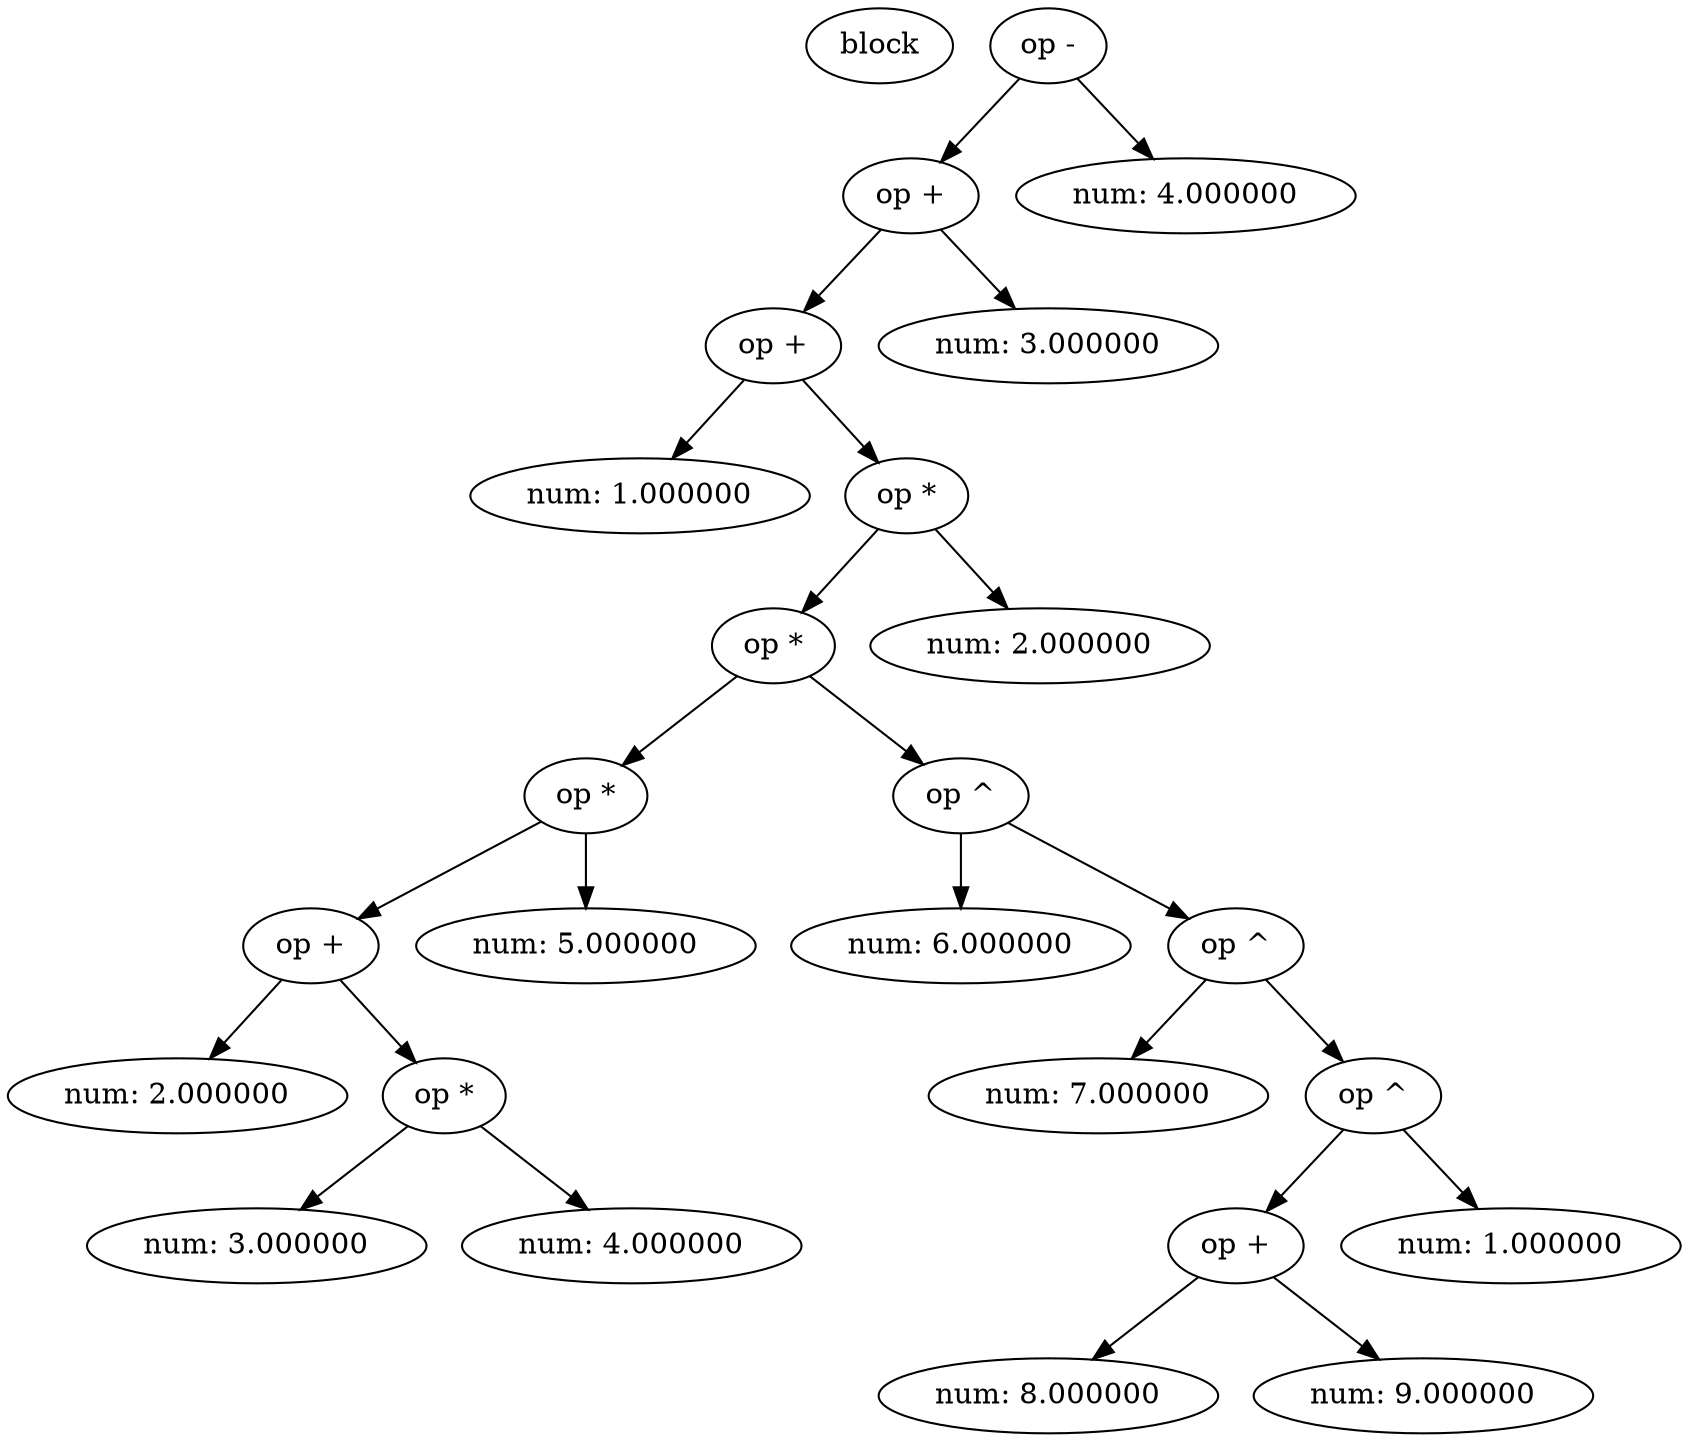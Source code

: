 digraph G {
0[label="block"];
1[label="num: 1.000000"];
2[label="op +"];
3[label="num: 2.000000"];
4[label="op +"];
5[label="num: 3.000000"];
6[label="op *"];
7[label="num: 4.000000"];
8[label="op *"];
9[label="num: 5.000000"];
10[label="op *"];
11[label="num: 6.000000"];
12[label="op ^"];
13[label="num: 7.000000"];
14[label="op ^"];
15[label="num: 8.000000"];
16[label="op +"];
17[label="num: 9.000000"];
18[label="op ^"];
19[label="num: 1.000000"];
20[label="op *"];
21[label="num: 2.000000"];
22[label="op +"];
23[label="num: 3.000000"];
24[label="op -"];
25[label="num: 4.000000"];
2->1 ;
2->20 ;
4->3 ;
4->6 ;
6->5 ;
6->7 ;
8->4 ;
8->9 ;
10->8 ;
10->12 ;
12->11 ;
12->14 ;
14->13 ;
14->18 ;
16->15 ;
16->17 ;
18->16 ;
18->19 ;
20->10 ;
20->21 ;
22->2 ;
22->23 ;
24->22 ;
24->25 ;
}
